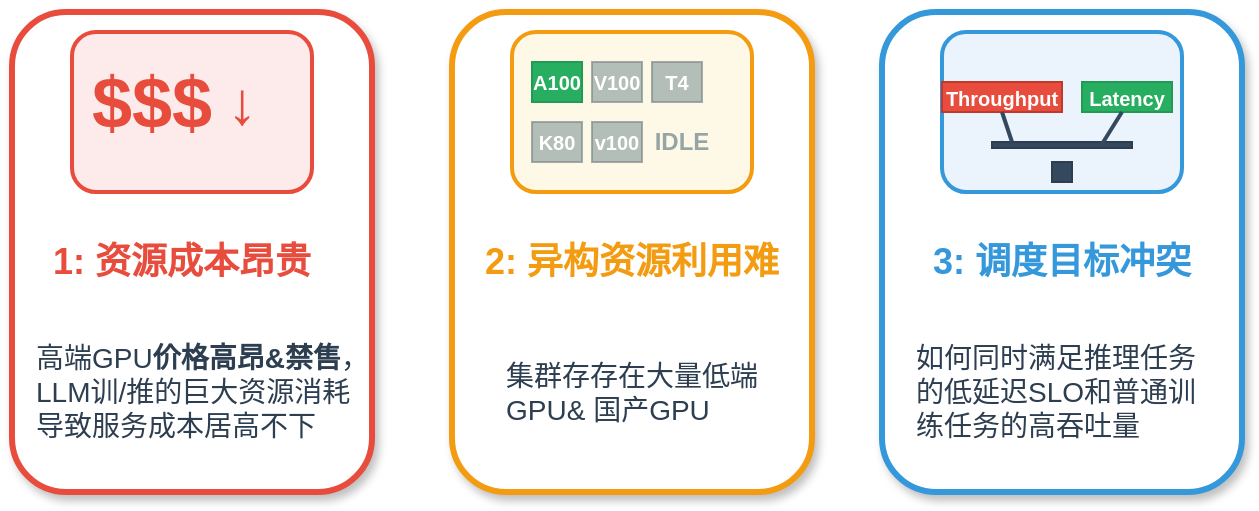 <mxfile version="27.1.4">
  <diagram name="AI Scheduling Challenges" id="challenges">
    <mxGraphModel dx="1303" dy="1081" grid="1" gridSize="10" guides="1" tooltips="1" connect="1" arrows="1" fold="1" page="1" pageScale="1" pageWidth="1400" pageHeight="800" math="0" shadow="0">
      <root>
        <mxCell id="0" />
        <mxCell id="1" parent="0" />
        <mxCell id="problem1_bg" value="" style="rounded=1;whiteSpace=wrap;html=1;fillColor=#ffffff;strokeColor=#e74c3c;strokeWidth=3;shadow=1;" parent="1" vertex="1">
          <mxGeometry x="170" y="160" width="180" height="240" as="geometry" />
        </mxCell>
        <mxCell id="icon1_bg" value="" style="rounded=1;whiteSpace=wrap;html=1;fillColor=#fdebeb;strokeColor=#e74c3c;strokeWidth=2;" parent="1" vertex="1">
          <mxGeometry x="200" y="170" width="120" height="80" as="geometry" />
        </mxCell>
        <mxCell id="money_icon" value="$$$" style="text;html=1;strokeColor=none;fillColor=none;align=center;verticalAlign=middle;whiteSpace=wrap;rounded=0;fontSize=36;fontStyle=1;fontColor=#e74c3c;" parent="1" vertex="1">
          <mxGeometry x="220" y="185" width="40" height="40" as="geometry" />
        </mxCell>
        <mxCell id="down_arrow" value="↓" style="text;html=1;strokeColor=none;fillColor=none;align=center;verticalAlign=middle;whiteSpace=wrap;rounded=0;fontSize=30;fontColor=#e74c3c;fontStyle=1;" parent="1" vertex="1">
          <mxGeometry x="270" y="190" width="30" height="30" as="geometry" />
        </mxCell>
        <mxCell id="problem1_title" value="1: 资源成本昂贵" style="text;html=1;strokeColor=none;fillColor=none;align=center;verticalAlign=middle;whiteSpace=wrap;rounded=0;fontSize=18;fontStyle=1;fontColor=#e74c3c;" parent="1" vertex="1">
          <mxGeometry x="170" y="270" width="170" height="30" as="geometry" />
        </mxCell>
        <mxCell id="problem1_desc" value="高端GPU&lt;b&gt;价格高昂&amp;amp;禁售&lt;/b&gt;，LLM训/推的巨大资源消耗导致服务成本居高不下" style="text;html=1;strokeColor=none;fillColor=none;align=left;verticalAlign=middle;whiteSpace=wrap;rounded=0;fontSize=14;fontColor=#2c3e50;spacingLeft=10;spacingRight=10;" parent="1" vertex="1">
          <mxGeometry x="170" y="300" width="190" height="100" as="geometry" />
        </mxCell>
        <mxCell id="problem2_bg" value="" style="rounded=1;whiteSpace=wrap;html=1;fillColor=#ffffff;strokeColor=#f39c12;strokeWidth=3;shadow=1;" parent="1" vertex="1">
          <mxGeometry x="390" y="160" width="180" height="240" as="geometry" />
        </mxCell>
        <mxCell id="icon2_bg" value="" style="rounded=1;whiteSpace=wrap;html=1;fillColor=#fef9e7;strokeColor=#f39c12;strokeWidth=2;" parent="1" vertex="1">
          <mxGeometry x="420" y="170" width="120" height="80" as="geometry" />
        </mxCell>
        <mxCell id="gpu1" value="A100" style="rounded=0;whiteSpace=wrap;html=1;fillColor=#27ae60;strokeColor=#229954;fontSize=10;fontStyle=1;fontColor=#ffffff;" parent="1" vertex="1">
          <mxGeometry x="430" y="185" width="25" height="20" as="geometry" />
        </mxCell>
        <mxCell id="gpu2" value="V100" style="rounded=0;whiteSpace=wrap;html=1;fillColor=#95a5a6;strokeColor=#7f8c8d;fontSize=10;fontStyle=1;fontColor=#ffffff;opacity=70;" parent="1" vertex="1">
          <mxGeometry x="460" y="185" width="25" height="20" as="geometry" />
        </mxCell>
        <mxCell id="gpu3" value="T4" style="rounded=0;whiteSpace=wrap;html=1;fillColor=#95a5a6;strokeColor=#7f8c8d;fontSize=10;fontStyle=1;fontColor=#ffffff;opacity=70;" parent="1" vertex="1">
          <mxGeometry x="490" y="185" width="25" height="20" as="geometry" />
        </mxCell>
        <mxCell id="gpu4" value="K80" style="rounded=0;whiteSpace=wrap;html=1;fillColor=#95a5a6;strokeColor=#7f8c8d;fontSize=10;fontStyle=1;fontColor=#ffffff;opacity=70;" parent="1" vertex="1">
          <mxGeometry x="430" y="215" width="25" height="20" as="geometry" />
        </mxCell>
        <mxCell id="gpu5" value="v100" style="rounded=0;whiteSpace=wrap;html=1;fillColor=#95a5a6;strokeColor=#7f8c8d;fontSize=10;fontStyle=1;fontColor=#ffffff;opacity=70;" parent="1" vertex="1">
          <mxGeometry x="460" y="215" width="25" height="20" as="geometry" />
        </mxCell>
        <mxCell id="idle_label" value="IDLE" style="text;html=1;strokeColor=none;fillColor=none;align=center;verticalAlign=middle;whiteSpace=wrap;rounded=0;fontSize=12;fontColor=#95a5a6;fontStyle=1;" parent="1" vertex="1">
          <mxGeometry x="490" y="215" width="30" height="20" as="geometry" />
        </mxCell>
        <mxCell id="problem2_title" value="2: 异构资源利用难" style="text;html=1;strokeColor=none;fillColor=none;align=center;verticalAlign=middle;whiteSpace=wrap;rounded=0;fontSize=18;fontStyle=1;fontColor=#f39c12;" parent="1" vertex="1">
          <mxGeometry x="390" y="270" width="180" height="30" as="geometry" />
        </mxCell>
        <mxCell id="problem2_desc" value="集群存存在大量低端GPU&amp;amp; 国产GPU" style="text;html=1;strokeColor=none;fillColor=none;align=left;verticalAlign=middle;whiteSpace=wrap;rounded=0;fontSize=14;fontColor=#2c3e50;spacingLeft=10;spacingRight=10;" parent="1" vertex="1">
          <mxGeometry x="405" y="310" width="150" height="80" as="geometry" />
        </mxCell>
        <mxCell id="problem3_bg" value="" style="rounded=1;whiteSpace=wrap;html=1;fillColor=#ffffff;strokeColor=#3498db;strokeWidth=3;shadow=1;" parent="1" vertex="1">
          <mxGeometry x="605" y="160" width="180" height="240" as="geometry" />
        </mxCell>
        <mxCell id="icon3_bg" value="" style="rounded=1;whiteSpace=wrap;html=1;fillColor=#ebf3fd;strokeColor=#3498db;strokeWidth=2;" parent="1" vertex="1">
          <mxGeometry x="635" y="170" width="120" height="80" as="geometry" />
        </mxCell>
        <mxCell id="scale_base" value="" style="rounded=0;whiteSpace=wrap;html=1;fillColor=#34495e;strokeColor=#2c3e50;" parent="1" vertex="1">
          <mxGeometry x="690" y="235" width="10" height="10" as="geometry" />
        </mxCell>
        <mxCell id="scale_beam" value="" style="rounded=0;whiteSpace=wrap;html=1;fillColor=#34495e;strokeColor=#2c3e50;" parent="1" vertex="1">
          <mxGeometry x="660" y="225" width="70" height="3" as="geometry" />
        </mxCell>
        <mxCell id="throughput" value="Throughput" style="rounded=0;whiteSpace=wrap;html=1;fillColor=#e74c3c;strokeColor=#c0392b;fontSize=10;fontStyle=1;fontColor=#ffffff;" parent="1" vertex="1">
          <mxGeometry x="635" y="195" width="60" height="15" as="geometry" />
        </mxCell>
        <mxCell id="latency" value="Latency" style="rounded=0;whiteSpace=wrap;html=1;fillColor=#27ae60;strokeColor=#229954;fontSize=10;fontStyle=1;fontColor=#ffffff;" parent="1" vertex="1">
          <mxGeometry x="705" y="195" width="45" height="15" as="geometry" />
        </mxCell>
        <mxCell id="scale_left" value="" style="endArrow=none;html=1;rounded=0;strokeWidth=2;strokeColor=#34495e;exitX=0.5;exitY=1;exitDx=0;exitDy=0;" parent="1" edge="1" source="throughput">
          <mxGeometry width="50" height="50" relative="1" as="geometry">
            <mxPoint x="675" y="226" as="sourcePoint" />
            <mxPoint x="670" y="225" as="targetPoint" />
          </mxGeometry>
        </mxCell>
        <mxCell id="scale_right" value="" style="endArrow=none;html=1;rounded=0;strokeWidth=2;strokeColor=#34495e;" parent="1" edge="1">
          <mxGeometry width="50" height="50" relative="1" as="geometry">
            <mxPoint x="715" y="226" as="sourcePoint" />
            <mxPoint x="725" y="210" as="targetPoint" />
          </mxGeometry>
        </mxCell>
        <mxCell id="problem3_title" value="3: 调度目标冲突" style="text;html=1;strokeColor=none;fillColor=none;align=center;verticalAlign=middle;whiteSpace=wrap;rounded=0;fontSize=18;fontStyle=1;fontColor=#3498db;" parent="1" vertex="1">
          <mxGeometry x="610" y="270" width="170" height="30" as="geometry" />
        </mxCell>
        <mxCell id="problem3_desc" value="如何同时满足推理任务的低延迟SLO和普通训练任务的高吞吐量" style="text;html=1;strokeColor=none;fillColor=none;align=left;verticalAlign=middle;whiteSpace=wrap;rounded=0;fontSize=14;fontColor=#2c3e50;spacingLeft=10;spacingRight=10;" parent="1" vertex="1">
          <mxGeometry x="610" y="300" width="170" height="100" as="geometry" />
        </mxCell>
      </root>
    </mxGraphModel>
  </diagram>
</mxfile>
